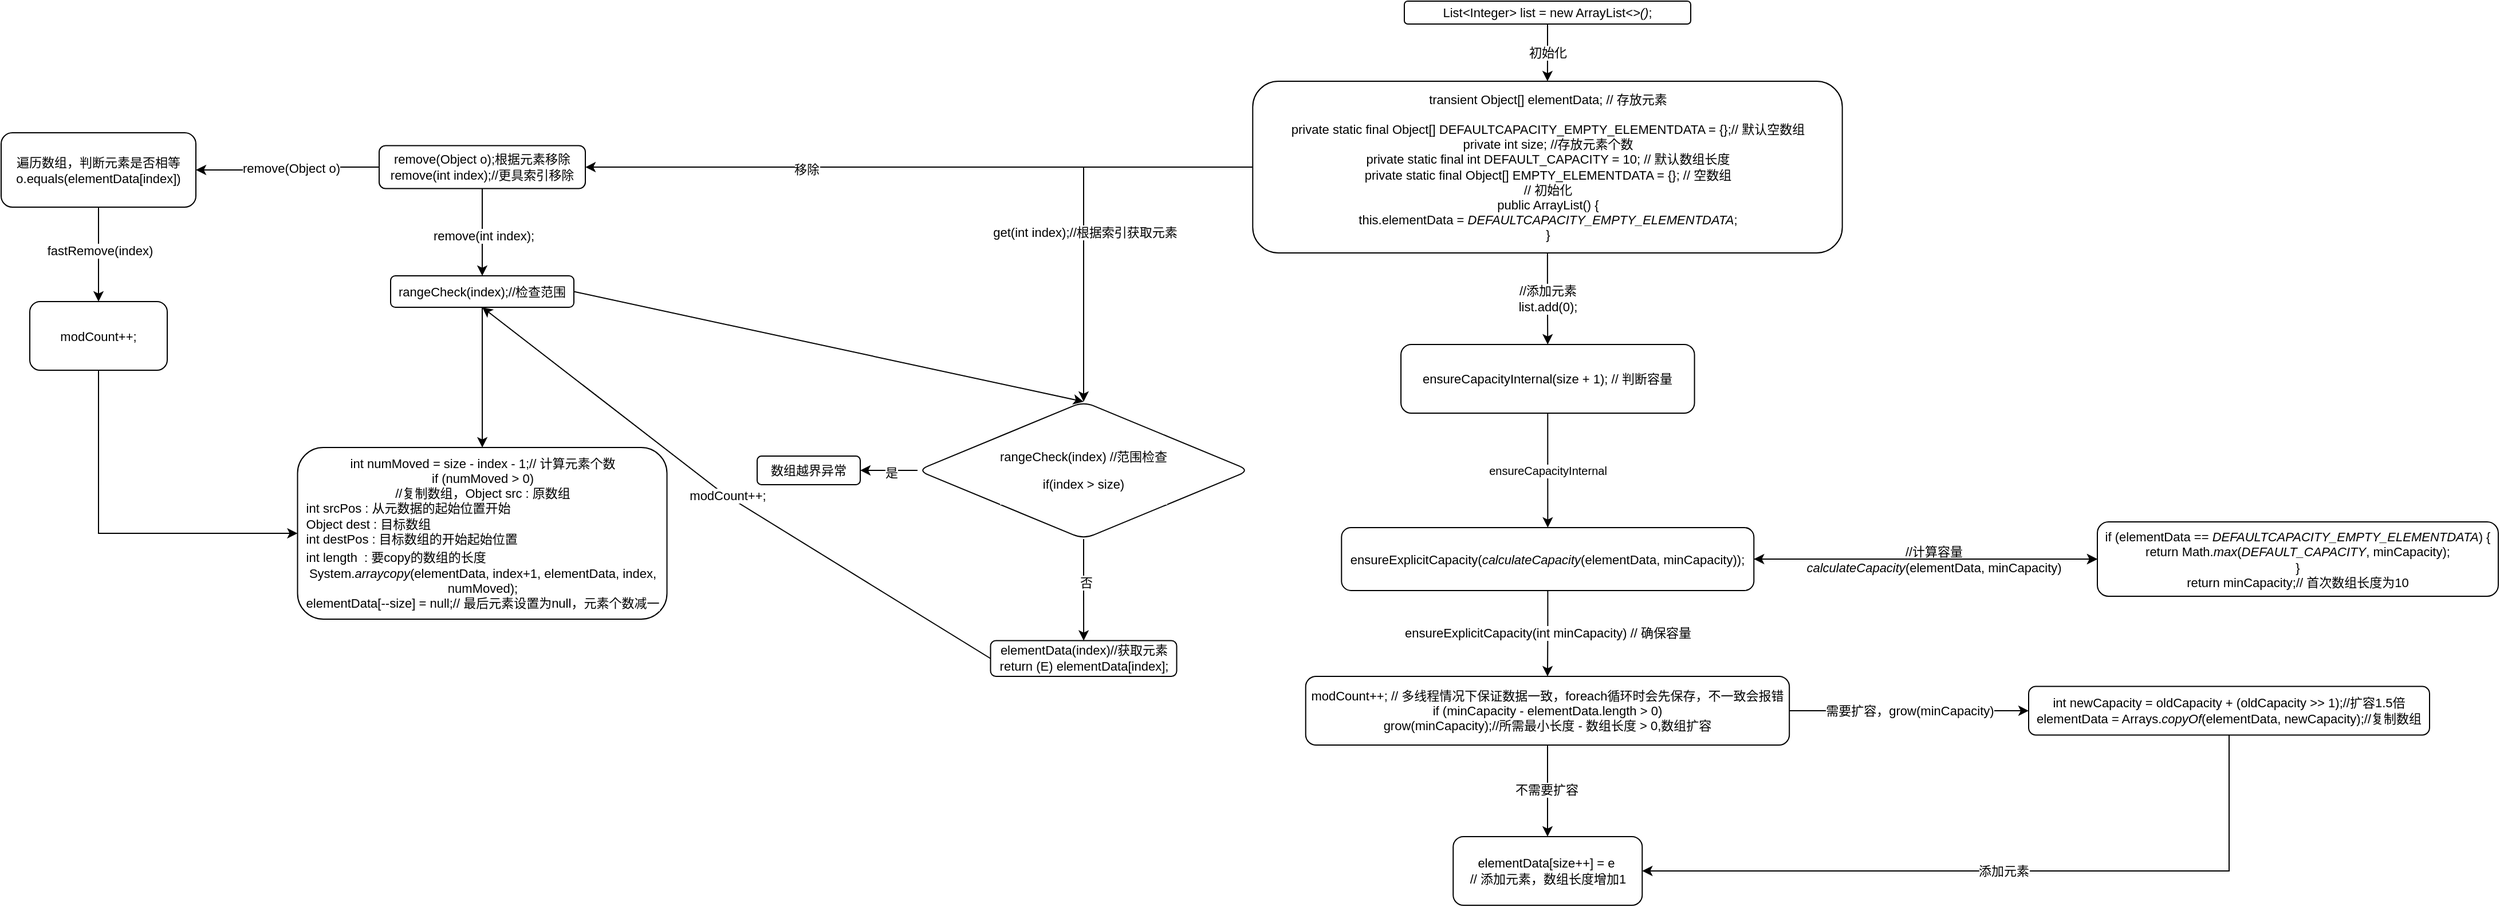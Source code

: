 <mxfile version="16.0.2" type="device"><diagram id="diyD3LkWCXx3bnFXC5WD" name="第 1 页"><mxGraphModel dx="2518" dy="580" grid="1" gridSize="10" guides="1" tooltips="1" connect="1" arrows="1" fold="1" page="1" pageScale="1" pageWidth="827" pageHeight="1169" math="0" shadow="0"><root><mxCell id="0"/><mxCell id="1" parent="0"/><mxCell id="cM8vODstU9gN1f04nWgW-5" value="//添加元素&lt;br&gt;list.add(0);" style="edgeStyle=orthogonalEdgeStyle;rounded=0;orthogonalLoop=1;jettySize=auto;html=1;" edge="1" parent="1" source="cM8vODstU9gN1f04nWgW-1" target="cM8vODstU9gN1f04nWgW-4"><mxGeometry relative="1" as="geometry"/></mxCell><mxCell id="cM8vODstU9gN1f04nWgW-33" value="" style="edgeStyle=orthogonalEdgeStyle;rounded=0;orthogonalLoop=1;jettySize=auto;html=1;labelBackgroundColor=default;fontFamily=Helvetica;fontSize=11;fontColor=default;" edge="1" parent="1" source="cM8vODstU9gN1f04nWgW-1" target="cM8vODstU9gN1f04nWgW-32"><mxGeometry relative="1" as="geometry"/></mxCell><mxCell id="cM8vODstU9gN1f04nWgW-34" value="get(int index);//根据索引获取元素" style="edgeLabel;html=1;align=center;verticalAlign=middle;resizable=0;points=[];fontSize=11;fontFamily=Helvetica;fontColor=default;" vertex="1" connectable="0" parent="cM8vODstU9gN1f04nWgW-33"><mxGeometry x="0.161" y="1" relative="1" as="geometry"><mxPoint as="offset"/></mxGeometry></mxCell><mxCell id="cM8vODstU9gN1f04nWgW-43" value="" style="edgeStyle=orthogonalEdgeStyle;rounded=0;orthogonalLoop=1;jettySize=auto;html=1;labelBackgroundColor=default;fontFamily=Helvetica;fontSize=11;fontColor=default;" edge="1" parent="1" source="cM8vODstU9gN1f04nWgW-1" target="cM8vODstU9gN1f04nWgW-42"><mxGeometry relative="1" as="geometry"/></mxCell><mxCell id="cM8vODstU9gN1f04nWgW-44" value="移除" style="edgeLabel;html=1;align=center;verticalAlign=middle;resizable=0;points=[];fontSize=11;fontFamily=Helvetica;fontColor=default;" vertex="1" connectable="0" parent="cM8vODstU9gN1f04nWgW-43"><mxGeometry x="0.337" y="2" relative="1" as="geometry"><mxPoint as="offset"/></mxGeometry></mxCell><mxCell id="cM8vODstU9gN1f04nWgW-1" value="transient Object[] elementData; // 存放元素&lt;br style=&quot;font-size: 11px&quot;&gt;&lt;br style=&quot;font-size: 11px&quot;&gt;private static final Object[] DEFAULTCAPACITY_EMPTY_ELEMENTDATA = {};// 默认空数组&lt;br style=&quot;font-size: 11px&quot;&gt;private int size; //存放元素个数&lt;br style=&quot;font-size: 11px&quot;&gt;private static final int DEFAULT_CAPACITY = 10; // 默认数组长度&lt;br style=&quot;font-size: 11px&quot;&gt;private static final Object[] EMPTY_ELEMENTDATA = {}; // 空数组&lt;br&gt;// 初始化&lt;br style=&quot;font-size: 11px&quot;&gt;&lt;div style=&quot;font-size: 11px&quot;&gt;&lt;span style=&quot;font-size: 11px&quot;&gt;public &lt;/span&gt;&lt;span style=&quot;font-size: 11px&quot;&gt;ArrayList&lt;/span&gt;() {&lt;br style=&quot;font-size: 11px&quot;&gt;    &lt;span style=&quot;font-size: 11px&quot;&gt;this&lt;/span&gt;.&lt;span style=&quot;font-size: 11px&quot;&gt;elementData &lt;/span&gt;= &lt;span style=&quot;font-style: italic ; font-size: 11px&quot;&gt;DEFAULTCAPACITY_EMPTY_ELEMENTDATA&lt;/span&gt;&lt;span style=&quot;font-size: 11px&quot;&gt;;&lt;br style=&quot;font-size: 11px&quot;&gt;&lt;/span&gt;}&lt;/div&gt;" style="rounded=1;whiteSpace=wrap;labelBackgroundColor=default;fontFamily=Helvetica;fontSize=11;gradientColor=none;fontColor=default;labelPosition=center;verticalLabelPosition=middle;align=center;verticalAlign=middle;labelBorderColor=none;html=1;" vertex="1" parent="1"><mxGeometry x="82.64" y="240" width="514.69" height="150" as="geometry"/></mxCell><mxCell id="cM8vODstU9gN1f04nWgW-3" value="初始化&lt;br&gt;" style="edgeStyle=orthogonalEdgeStyle;rounded=0;orthogonalLoop=1;jettySize=auto;html=1;" edge="1" parent="1" source="cM8vODstU9gN1f04nWgW-2" target="cM8vODstU9gN1f04nWgW-1"><mxGeometry relative="1" as="geometry"/></mxCell><mxCell id="cM8vODstU9gN1f04nWgW-2" value="&lt;div style=&quot;font-size: 11px;&quot;&gt;List&lt;span style=&quot;font-style: italic; font-size: 11px;&quot;&gt;&amp;lt;&lt;/span&gt;Integer&lt;span style=&quot;font-style: italic; font-size: 11px;&quot;&gt;&amp;gt; &lt;/span&gt;list = &lt;span style=&quot;font-size: 11px;&quot;&gt;new &lt;/span&gt;ArrayList&lt;span style=&quot;font-style: italic; font-size: 11px;&quot;&gt;&amp;lt;&amp;gt;()&lt;/span&gt;&lt;span style=&quot;font-size: 11px;&quot;&gt;;&lt;/span&gt;&lt;/div&gt;" style="rounded=1;whiteSpace=wrap;html=1;labelBackgroundColor=default;fontSize=11;fontFamily=Helvetica;fontColor=default;" vertex="1" parent="1"><mxGeometry x="214.99" y="170" width="250" height="20" as="geometry"/></mxCell><mxCell id="cM8vODstU9gN1f04nWgW-7" value="&lt;div style=&quot;font-size: 10px;&quot;&gt;ensureCapacityInternal&lt;/div&gt;" style="edgeStyle=orthogonalEdgeStyle;rounded=0;orthogonalLoop=1;jettySize=auto;html=1;fontFamily=Helvetica;fontSize=10;fontColor=default;labelBackgroundColor=default;" edge="1" parent="1" source="cM8vODstU9gN1f04nWgW-4" target="cM8vODstU9gN1f04nWgW-6"><mxGeometry relative="1" as="geometry"/></mxCell><mxCell id="cM8vODstU9gN1f04nWgW-4" value="&lt;div style=&quot;font-size: 11px&quot;&gt;&lt;p style=&quot;font-size: 11px&quot;&gt;ensureCapacityInternal(size + 1); // 判断容量&lt;/p&gt;&lt;/div&gt;" style="whiteSpace=wrap;html=1;rounded=1;labelBackgroundColor=default;fontSize=11;fontFamily=Helvetica;fontColor=default;" vertex="1" parent="1"><mxGeometry x="212.02" y="470" width="256.27" height="60" as="geometry"/></mxCell><mxCell id="cM8vODstU9gN1f04nWgW-9" value="" style="edgeStyle=orthogonalEdgeStyle;rounded=0;orthogonalLoop=1;jettySize=auto;html=1;labelBackgroundColor=default;fontFamily=Helvetica;fontSize=11;fontColor=default;" edge="1" parent="1" source="cM8vODstU9gN1f04nWgW-6" target="cM8vODstU9gN1f04nWgW-8"><mxGeometry relative="1" as="geometry"><Array as="points"><mxPoint x="670" y="658"/><mxPoint x="670" y="658"/></Array></mxGeometry></mxCell><mxCell id="cM8vODstU9gN1f04nWgW-10" value="//计算容量&lt;br&gt;&lt;span style=&quot;font-style: italic&quot;&gt;calculateCapacity&lt;/span&gt;&lt;span&gt;(&lt;/span&gt;&lt;span&gt;elementData&lt;/span&gt;&lt;span&gt;,&amp;nbsp;&lt;/span&gt;&lt;span&gt;minCapacity)&lt;/span&gt;" style="edgeLabel;html=1;align=center;verticalAlign=middle;resizable=0;points=[];fontSize=11;fontFamily=Helvetica;fontColor=default;" vertex="1" connectable="0" parent="cM8vODstU9gN1f04nWgW-9"><mxGeometry x="-0.265" y="-1" relative="1" as="geometry"><mxPoint x="47" y="-1" as="offset"/></mxGeometry></mxCell><mxCell id="cM8vODstU9gN1f04nWgW-15" value="&lt;span&gt;ensureExplicitCapacity(int&lt;/span&gt;&lt;span&gt;&amp;nbsp;minCapacity&lt;/span&gt;&lt;span&gt;) // 确保容量&lt;/span&gt;" style="edgeStyle=orthogonalEdgeStyle;rounded=0;orthogonalLoop=1;jettySize=auto;html=1;labelBackgroundColor=default;fontFamily=Helvetica;fontSize=11;fontColor=default;" edge="1" parent="1" source="cM8vODstU9gN1f04nWgW-6" target="cM8vODstU9gN1f04nWgW-14"><mxGeometry relative="1" as="geometry"/></mxCell><mxCell id="cM8vODstU9gN1f04nWgW-6" value="&lt;div style=&quot;font-size: 11px;&quot;&gt;ensureExplicitCapacity(&lt;span style=&quot;font-style: italic; font-size: 11px;&quot;&gt;calculateCapacity&lt;/span&gt;(&lt;span style=&quot;font-size: 11px;&quot;&gt;elementData&lt;/span&gt;&lt;span style=&quot;font-size: 11px;&quot;&gt;, &lt;/span&gt;minCapacity))&lt;span style=&quot;font-size: 11px;&quot;&gt;;&lt;/span&gt;&lt;/div&gt;" style="whiteSpace=wrap;html=1;fontSize=11;rounded=1;labelBackgroundColor=default;fontFamily=Helvetica;fontColor=default;" vertex="1" parent="1"><mxGeometry x="160.15" y="630" width="360" height="55" as="geometry"/></mxCell><mxCell id="cM8vODstU9gN1f04nWgW-8" value="&lt;div style=&quot;font-size: 11px&quot;&gt;&lt;span style=&quot;font-size: 11px&quot;&gt;if &lt;/span&gt;(elementData == &lt;span style=&quot;font-style: italic ; font-size: 11px&quot;&gt;DEFAULTCAPACITY_EMPTY_ELEMENTDATA&lt;/span&gt;) {&lt;br style=&quot;font-size: 11px&quot;&gt;    &lt;span style=&quot;font-size: 11px&quot;&gt;return &lt;/span&gt;Math.&lt;span style=&quot;font-style: italic ; font-size: 11px&quot;&gt;max&lt;/span&gt;(&lt;span style=&quot;font-style: italic ; font-size: 11px&quot;&gt;DEFAULT_CAPACITY&lt;/span&gt;&lt;span style=&quot;font-size: 11px&quot;&gt;, &lt;/span&gt;minCapacity)&lt;span style=&quot;font-size: 11px&quot;&gt;;&lt;br style=&quot;font-size: 11px&quot;&gt;&lt;/span&gt;}&lt;br style=&quot;font-size: 11px&quot;&gt;&lt;span style=&quot;font-size: 11px&quot;&gt;return &lt;/span&gt;minCapacity&lt;span style=&quot;font-size: 11px&quot;&gt;;// 首次数组长度为10&lt;/span&gt;&lt;/div&gt;" style="whiteSpace=wrap;html=1;fontSize=11;rounded=1;labelBackgroundColor=default;fontColor=default;fontFamily=Helvetica;" vertex="1" parent="1"><mxGeometry x="820" y="625" width="350" height="65" as="geometry"/></mxCell><mxCell id="cM8vODstU9gN1f04nWgW-13" value="" style="endArrow=classic;startArrow=classic;html=1;rounded=0;labelBackgroundColor=default;fontFamily=Helvetica;fontSize=11;fontColor=default;entryX=0;entryY=0.5;entryDx=0;entryDy=0;exitX=1;exitY=0.5;exitDx=0;exitDy=0;" edge="1" parent="1" source="cM8vODstU9gN1f04nWgW-6" target="cM8vODstU9gN1f04nWgW-8"><mxGeometry width="50" height="50" relative="1" as="geometry"><mxPoint x="570" y="630" as="sourcePoint"/><mxPoint x="620" y="580" as="targetPoint"/></mxGeometry></mxCell><mxCell id="cM8vODstU9gN1f04nWgW-17" value="" style="edgeStyle=orthogonalEdgeStyle;rounded=0;orthogonalLoop=1;jettySize=auto;html=1;labelBackgroundColor=default;fontFamily=Helvetica;fontSize=11;fontColor=default;" edge="1" parent="1" source="cM8vODstU9gN1f04nWgW-14" target="cM8vODstU9gN1f04nWgW-16"><mxGeometry relative="1" as="geometry"><Array as="points"><mxPoint x="340" y="860"/><mxPoint x="340" y="860"/></Array></mxGeometry></mxCell><mxCell id="cM8vODstU9gN1f04nWgW-18" value="&lt;span&gt;不需要扩容&lt;br&gt;&lt;/span&gt;" style="edgeLabel;html=1;align=center;verticalAlign=middle;resizable=0;points=[];fontSize=11;fontFamily=Helvetica;fontColor=default;" vertex="1" connectable="0" parent="cM8vODstU9gN1f04nWgW-17"><mxGeometry x="-0.027" y="-1" relative="1" as="geometry"><mxPoint as="offset"/></mxGeometry></mxCell><mxCell id="cM8vODstU9gN1f04nWgW-22" value="需要扩容，grow(minCapacity)" style="edgeStyle=orthogonalEdgeStyle;rounded=0;orthogonalLoop=1;jettySize=auto;html=1;labelBackgroundColor=default;fontFamily=Helvetica;fontSize=11;fontColor=default;" edge="1" parent="1" source="cM8vODstU9gN1f04nWgW-14" target="cM8vODstU9gN1f04nWgW-21"><mxGeometry relative="1" as="geometry"/></mxCell><mxCell id="cM8vODstU9gN1f04nWgW-14" value="&lt;div style=&quot;font-size: 11px&quot;&gt;&lt;span style=&quot;font-size: 11px&quot;&gt;modCount&lt;/span&gt;++&lt;span style=&quot;font-size: 11px&quot;&gt;; // 多线程情况下保证数据一致，foreach循环时会先保存，不一致会报错&lt;/span&gt;&lt;span style=&quot;font-size: 11px&quot;&gt;&lt;br style=&quot;font-size: 11px&quot;&gt;&lt;/span&gt;&lt;span style=&quot;font-size: 11px&quot;&gt;if &lt;/span&gt;(minCapacity - &lt;span style=&quot;font-size: 11px&quot;&gt;elementData&lt;/span&gt;.&lt;span style=&quot;font-size: 11px&quot;&gt;length &lt;/span&gt;&amp;gt; &lt;span style=&quot;font-size: 11px&quot;&gt;0&lt;/span&gt;)&lt;br style=&quot;font-size: 11px&quot;&gt;    grow(minCapacity)&lt;span style=&quot;font-size: 11px&quot;&gt;;//所需最小长度 - 数组长度 &amp;gt; 0,数组扩容&lt;/span&gt;&lt;/div&gt;" style="whiteSpace=wrap;html=1;fontSize=11;rounded=1;labelBackgroundColor=default;fontFamily=Helvetica;fontColor=default;" vertex="1" parent="1"><mxGeometry x="128.86" y="760" width="422.24" height="60" as="geometry"/></mxCell><mxCell id="cM8vODstU9gN1f04nWgW-16" value="&lt;span&gt;elementData[size++] = e&amp;nbsp;&lt;br&gt;// 添加元素，数组长度增加1&lt;br&gt;&lt;/span&gt;" style="whiteSpace=wrap;html=1;fontSize=11;rounded=1;labelBackgroundColor=default;" vertex="1" parent="1"><mxGeometry x="257.63" y="900" width="165.03" height="60" as="geometry"/></mxCell><mxCell id="cM8vODstU9gN1f04nWgW-21" value="&lt;div style=&quot;font-size: 11px&quot;&gt;&lt;span style=&quot;font-size: 11px&quot;&gt;int &lt;/span&gt;newCapacity = oldCapacity + (oldCapacity &amp;gt;&amp;gt; &lt;span style=&quot;font-size: 11px&quot;&gt;1&lt;/span&gt;)&lt;span style=&quot;font-size: 11px&quot;&gt;;//扩容1.5倍&lt;/span&gt;&lt;span style=&quot;font-size: 11px&quot;&gt;&lt;br style=&quot;font-size: 11px&quot;&gt;&lt;/span&gt;&lt;span style=&quot;font-size: 11px&quot;&gt;elementData &lt;/span&gt;= Arrays.&lt;span style=&quot;font-style: italic ; font-size: 11px&quot;&gt;copyOf&lt;/span&gt;(&lt;span style=&quot;font-size: 11px&quot;&gt;elementData&lt;/span&gt;&lt;span style=&quot;font-size: 11px&quot;&gt;, &lt;/span&gt;newCapacity)&lt;span style=&quot;font-size: 11px&quot;&gt;;//复制数组&lt;/span&gt;&lt;/div&gt;" style="whiteSpace=wrap;html=1;fontSize=11;rounded=1;labelBackgroundColor=default;fontFamily=Helvetica;fontColor=default;" vertex="1" parent="1"><mxGeometry x="760" y="768.75" width="350" height="42.5" as="geometry"/></mxCell><mxCell id="cM8vODstU9gN1f04nWgW-23" value="添加元素" style="endArrow=classic;html=1;rounded=0;labelBackgroundColor=default;fontFamily=Helvetica;fontSize=11;fontColor=default;entryX=1;entryY=0.5;entryDx=0;entryDy=0;exitX=0.5;exitY=1;exitDx=0;exitDy=0;" edge="1" parent="1" source="cM8vODstU9gN1f04nWgW-21" target="cM8vODstU9gN1f04nWgW-16"><mxGeometry width="50" height="50" relative="1" as="geometry"><mxPoint x="600" y="830" as="sourcePoint"/><mxPoint x="650" y="780" as="targetPoint"/><Array as="points"><mxPoint x="935" y="930"/></Array></mxGeometry></mxCell><mxCell id="cM8vODstU9gN1f04nWgW-36" value="" style="edgeStyle=orthogonalEdgeStyle;rounded=0;orthogonalLoop=1;jettySize=auto;html=1;labelBackgroundColor=default;fontFamily=Helvetica;fontSize=11;fontColor=default;" edge="1" parent="1" source="cM8vODstU9gN1f04nWgW-32" target="cM8vODstU9gN1f04nWgW-35"><mxGeometry relative="1" as="geometry"/></mxCell><mxCell id="cM8vODstU9gN1f04nWgW-37" value="是" style="edgeLabel;html=1;align=center;verticalAlign=middle;resizable=0;points=[];fontSize=11;fontFamily=Helvetica;fontColor=default;" vertex="1" connectable="0" parent="cM8vODstU9gN1f04nWgW-36"><mxGeometry x="-0.068" y="2" relative="1" as="geometry"><mxPoint as="offset"/></mxGeometry></mxCell><mxCell id="cM8vODstU9gN1f04nWgW-39" value="" style="edgeStyle=orthogonalEdgeStyle;rounded=0;orthogonalLoop=1;jettySize=auto;html=1;labelBackgroundColor=default;fontFamily=Helvetica;fontSize=11;fontColor=default;" edge="1" parent="1" source="cM8vODstU9gN1f04nWgW-32" target="cM8vODstU9gN1f04nWgW-38"><mxGeometry relative="1" as="geometry"/></mxCell><mxCell id="cM8vODstU9gN1f04nWgW-40" value="否" style="edgeLabel;html=1;align=center;verticalAlign=middle;resizable=0;points=[];fontSize=11;fontFamily=Helvetica;fontColor=default;" vertex="1" connectable="0" parent="cM8vODstU9gN1f04nWgW-39"><mxGeometry x="-0.15" y="2" relative="1" as="geometry"><mxPoint as="offset"/></mxGeometry></mxCell><mxCell id="cM8vODstU9gN1f04nWgW-32" value="&lt;pre&gt;&lt;font face=&quot;Helvetica&quot;&gt;rangeCheck(index) //范围检查&lt;/font&gt;&lt;/pre&gt;&lt;pre&gt;&lt;font face=&quot;Helvetica&quot;&gt;if(index &amp;gt; size)&lt;/font&gt;&lt;/pre&gt;" style="rhombus;whiteSpace=wrap;html=1;fontSize=11;rounded=1;labelBackgroundColor=default;gradientColor=none;labelBorderColor=none;" vertex="1" parent="1"><mxGeometry x="-210" y="520" width="290" height="120" as="geometry"/></mxCell><mxCell id="cM8vODstU9gN1f04nWgW-35" value="数组越界异常" style="whiteSpace=wrap;html=1;fontSize=11;rounded=1;labelBackgroundColor=default;gradientColor=none;labelBorderColor=none;" vertex="1" parent="1"><mxGeometry x="-350" y="567.5" width="90" height="25" as="geometry"/></mxCell><mxCell id="cM8vODstU9gN1f04nWgW-38" value="&lt;div style=&quot;font-size: 11px&quot;&gt;elementData(index)//获取元素&lt;/div&gt;&lt;div style=&quot;font-size: 11px&quot;&gt;&lt;div style=&quot;font-size: 11px&quot;&gt;return (&lt;span style=&quot;font-size: 11px&quot;&gt;E&lt;/span&gt;) &lt;span style=&quot;font-size: 11px&quot;&gt;elementData&lt;/span&gt;[index];&lt;/div&gt;&lt;/div&gt;" style="whiteSpace=wrap;html=1;fontSize=11;rounded=1;labelBackgroundColor=default;gradientColor=none;labelBorderColor=none;fontColor=default;fontFamily=Helvetica;" vertex="1" parent="1"><mxGeometry x="-146.25" y="728.75" width="162.5" height="31.25" as="geometry"/></mxCell><mxCell id="cM8vODstU9gN1f04nWgW-46" value="" style="edgeStyle=orthogonalEdgeStyle;rounded=0;orthogonalLoop=1;jettySize=auto;html=1;labelBackgroundColor=default;fontFamily=Helvetica;fontSize=11;fontColor=default;" edge="1" parent="1" source="cM8vODstU9gN1f04nWgW-42" target="cM8vODstU9gN1f04nWgW-45"><mxGeometry relative="1" as="geometry"/></mxCell><mxCell id="cM8vODstU9gN1f04nWgW-47" value="&lt;span&gt;remove&lt;/span&gt;&lt;span&gt;(&lt;/span&gt;&lt;span&gt;int&amp;nbsp;&lt;/span&gt;&lt;span&gt;index);&lt;/span&gt;" style="edgeLabel;html=1;align=center;verticalAlign=middle;resizable=0;points=[];fontSize=11;fontFamily=Helvetica;fontColor=default;" vertex="1" connectable="0" parent="cM8vODstU9gN1f04nWgW-46"><mxGeometry x="0.066" y="1" relative="1" as="geometry"><mxPoint as="offset"/></mxGeometry></mxCell><mxCell id="cM8vODstU9gN1f04nWgW-55" value="" style="edgeStyle=orthogonalEdgeStyle;rounded=0;orthogonalLoop=1;jettySize=auto;html=1;labelBackgroundColor=default;fontFamily=Helvetica;fontSize=11;fontColor=default;" edge="1" parent="1" source="cM8vODstU9gN1f04nWgW-42" target="cM8vODstU9gN1f04nWgW-54"><mxGeometry relative="1" as="geometry"/></mxCell><mxCell id="cM8vODstU9gN1f04nWgW-56" value="&lt;span&gt;remove&lt;/span&gt;&lt;span&gt;(Object o)&lt;/span&gt;" style="edgeLabel;html=1;align=center;verticalAlign=middle;resizable=0;points=[];fontSize=11;fontFamily=Helvetica;fontColor=default;" vertex="1" connectable="0" parent="cM8vODstU9gN1f04nWgW-55"><mxGeometry x="-0.045" y="1" relative="1" as="geometry"><mxPoint as="offset"/></mxGeometry></mxCell><mxCell id="cM8vODstU9gN1f04nWgW-42" value="&lt;div style=&quot;font-size: 11px&quot;&gt;&lt;span style=&quot;font-size: 11px&quot;&gt;remove&lt;/span&gt;(Object o);根据元素移除&lt;/div&gt;&lt;div style=&quot;font-size: 11px&quot;&gt;remove&lt;span style=&quot;white-space: normal&quot;&gt;(&lt;/span&gt;&lt;span style=&quot;white-space: normal&quot;&gt;int &lt;/span&gt;&lt;span style=&quot;white-space: normal&quot;&gt;index);//更具索引移除&lt;/span&gt;&lt;/div&gt;" style="whiteSpace=wrap;html=1;fontSize=11;rounded=1;labelBackgroundColor=default;gradientColor=none;labelBorderColor=none;fontColor=default;fontFamily=Helvetica;" vertex="1" parent="1"><mxGeometry x="-680" y="296.25" width="180.01" height="37.5" as="geometry"/></mxCell><mxCell id="cM8vODstU9gN1f04nWgW-52" value="" style="edgeStyle=orthogonalEdgeStyle;rounded=0;orthogonalLoop=1;jettySize=auto;html=1;labelBackgroundColor=default;fontFamily=Helvetica;fontSize=11;fontColor=default;" edge="1" parent="1" source="cM8vODstU9gN1f04nWgW-45" target="cM8vODstU9gN1f04nWgW-51"><mxGeometry relative="1" as="geometry"/></mxCell><mxCell id="cM8vODstU9gN1f04nWgW-45" value="rangeCheck(index);//检查范围" style="whiteSpace=wrap;html=1;fontSize=11;rounded=1;labelBackgroundColor=default;gradientColor=none;labelBorderColor=none;" vertex="1" parent="1"><mxGeometry x="-669.99" y="410" width="159.99" height="27.5" as="geometry"/></mxCell><mxCell id="cM8vODstU9gN1f04nWgW-48" value="" style="endArrow=classic;html=1;rounded=0;labelBackgroundColor=default;fontFamily=Helvetica;fontSize=11;fontColor=default;exitX=1;exitY=0.5;exitDx=0;exitDy=0;entryX=0.5;entryY=0;entryDx=0;entryDy=0;" edge="1" parent="1" source="cM8vODstU9gN1f04nWgW-45" target="cM8vODstU9gN1f04nWgW-32"><mxGeometry width="50" height="50" relative="1" as="geometry"><mxPoint x="-370" y="570" as="sourcePoint"/><mxPoint x="-60" y="520" as="targetPoint"/></mxGeometry></mxCell><mxCell id="cM8vODstU9gN1f04nWgW-51" value="&lt;div style=&quot;font-size: 11px&quot;&gt;&lt;div style=&quot;font-size: 11px&quot;&gt;&lt;span style=&quot;font-size: 11px&quot;&gt;int &lt;/span&gt;numMoved = &lt;span style=&quot;font-size: 11px&quot;&gt;size &lt;/span&gt;- index - &lt;span style=&quot;font-size: 11px&quot;&gt;1&lt;/span&gt;&lt;span style=&quot;font-size: 11px&quot;&gt;;// 计算元素个数&lt;/span&gt;&lt;/div&gt;&lt;div&gt;&lt;div style=&quot;font-size: 11px&quot;&gt;&lt;span style=&quot;font-size: 11px&quot;&gt;if &lt;/span&gt;(numMoved &amp;gt; &lt;span style=&quot;font-size: 11px&quot;&gt;0&lt;/span&gt;)&lt;/div&gt;&lt;div&gt;//复制数组，&lt;span style=&quot;text-align: justify&quot;&gt;Object src : 原数组&lt;/span&gt;&lt;p class=&quot;MsoNormal&quot; style=&quot;margin: 0pt 0pt 0.0pt ; text-align: justify&quot;&gt;&lt;span&gt;int srcPos : 从元数据的起始位置开始&lt;/span&gt;&lt;span&gt;&lt;/span&gt;&lt;/p&gt;&lt;p class=&quot;MsoNormal&quot; style=&quot;margin: 0pt 0pt 0.0pt ; text-align: justify&quot;&gt;&lt;span&gt;Object dest : 目标数组&lt;/span&gt;&lt;span&gt;&lt;/span&gt;&lt;/p&gt;&lt;p class=&quot;MsoNormal&quot; style=&quot;margin: 0pt 0pt 0.0pt ; text-align: justify&quot;&gt;&lt;span&gt;int destPos : 目标数组的开始起始位置&lt;/span&gt;&lt;span&gt;&lt;/span&gt;&lt;/p&gt;&lt;p class=&quot;MsoNormal&quot; style=&quot;margin: 0pt 0pt 0.0pt ; text-align: justify&quot;&gt;&lt;span&gt;int length &amp;nbsp;: 要copy的数组的长度&lt;/span&gt;&lt;span style=&quot;font-size: 10.5pt&quot;&gt;&lt;/span&gt;&lt;/p&gt;    System.&lt;span style=&quot;font-style: italic ; font-size: 11px&quot;&gt;arraycopy&lt;/span&gt;(&lt;span style=&quot;font-size: 11px&quot;&gt;elementData&lt;/span&gt;&lt;span style=&quot;font-size: 11px&quot;&gt;, &lt;/span&gt;index+&lt;span style=&quot;font-size: 11px&quot;&gt;1&lt;/span&gt;&lt;span style=&quot;font-size: 11px&quot;&gt;, &lt;/span&gt;&lt;span style=&quot;font-size: 11px&quot;&gt;elementData&lt;/span&gt;&lt;span style=&quot;font-size: 11px&quot;&gt;, &lt;/span&gt;index&lt;span style=&quot;font-size: 11px&quot;&gt;,&lt;br style=&quot;font-size: 11px&quot;&gt;&lt;/span&gt;&lt;span style=&quot;font-size: 11px&quot;&gt;                     &lt;/span&gt;numMoved)&lt;span style=&quot;font-size: 11px&quot;&gt;;&lt;br style=&quot;font-size: 11px&quot;&gt;&lt;/span&gt;&lt;span style=&quot;font-size: 11px&quot;&gt;elementData&lt;/span&gt;[--&lt;span style=&quot;font-size: 11px&quot;&gt;size&lt;/span&gt;] = &lt;span style=&quot;font-size: 11px&quot;&gt;null;// 最后元素设置为null，元素个数减一&lt;/span&gt;&lt;/div&gt;&lt;/div&gt;&lt;/div&gt;" style="whiteSpace=wrap;html=1;fontSize=11;rounded=1;labelBackgroundColor=default;gradientColor=none;labelBorderColor=none;fontFamily=Helvetica;fontColor=default;" vertex="1" parent="1"><mxGeometry x="-751.24" y="560" width="322.5" height="150" as="geometry"/></mxCell><mxCell id="cM8vODstU9gN1f04nWgW-53" value="&lt;span&gt;modCount&lt;/span&gt;&lt;span&gt;++&lt;/span&gt;&lt;span&gt;;&lt;/span&gt;" style="endArrow=classic;html=1;rounded=0;labelBackgroundColor=default;fontFamily=Helvetica;fontSize=11;fontColor=default;exitX=0;exitY=0.5;exitDx=0;exitDy=0;entryX=0.5;entryY=1;entryDx=0;entryDy=0;" edge="1" parent="1" source="cM8vODstU9gN1f04nWgW-38" target="cM8vODstU9gN1f04nWgW-45"><mxGeometry width="50" height="50" relative="1" as="geometry"><mxPoint x="-450" y="610" as="sourcePoint"/><mxPoint x="-550" y="450" as="targetPoint"/><Array as="points"><mxPoint x="-380" y="600"/></Array></mxGeometry></mxCell><mxCell id="cM8vODstU9gN1f04nWgW-58" value="" style="edgeStyle=orthogonalEdgeStyle;rounded=0;orthogonalLoop=1;jettySize=auto;html=1;labelBackgroundColor=default;fontFamily=Helvetica;fontSize=11;fontColor=default;" edge="1" parent="1" source="cM8vODstU9gN1f04nWgW-54" target="cM8vODstU9gN1f04nWgW-57"><mxGeometry relative="1" as="geometry"/></mxCell><mxCell id="cM8vODstU9gN1f04nWgW-59" value="fastRemove(index)" style="edgeLabel;html=1;align=center;verticalAlign=middle;resizable=0;points=[];fontSize=11;fontFamily=Helvetica;fontColor=default;" vertex="1" connectable="0" parent="cM8vODstU9gN1f04nWgW-58"><mxGeometry x="-0.079" y="1" relative="1" as="geometry"><mxPoint as="offset"/></mxGeometry></mxCell><mxCell id="cM8vODstU9gN1f04nWgW-54" value="遍历数组，判断元素是否相等o.equals(elementData[index])" style="whiteSpace=wrap;html=1;fontSize=11;rounded=1;labelBackgroundColor=default;gradientColor=none;labelBorderColor=none;" vertex="1" parent="1"><mxGeometry x="-1010" y="285" width="170.01" height="65" as="geometry"/></mxCell><mxCell id="cM8vODstU9gN1f04nWgW-57" value="modCount++;" style="whiteSpace=wrap;html=1;fontSize=11;rounded=1;labelBackgroundColor=default;gradientColor=none;labelBorderColor=none;" vertex="1" parent="1"><mxGeometry x="-984.995" y="432.5" width="120" height="60" as="geometry"/></mxCell><mxCell id="cM8vODstU9gN1f04nWgW-60" value="" style="endArrow=classic;html=1;rounded=0;labelBackgroundColor=default;fontFamily=Helvetica;fontSize=11;fontColor=default;exitX=0.5;exitY=1;exitDx=0;exitDy=0;entryX=0;entryY=0.5;entryDx=0;entryDy=0;" edge="1" parent="1" source="cM8vODstU9gN1f04nWgW-57" target="cM8vODstU9gN1f04nWgW-51"><mxGeometry width="50" height="50" relative="1" as="geometry"><mxPoint x="-660" y="540" as="sourcePoint"/><mxPoint x="-610" y="490" as="targetPoint"/><Array as="points"><mxPoint x="-925" y="635"/></Array></mxGeometry></mxCell></root></mxGraphModel></diagram></mxfile>